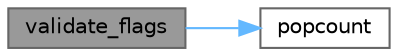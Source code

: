 digraph "validate_flags"
{
 // LATEX_PDF_SIZE
  bgcolor="transparent";
  edge [fontname=Helvetica,fontsize=10,labelfontname=Helvetica,labelfontsize=10];
  node [fontname=Helvetica,fontsize=10,shape=box,height=0.2,width=0.4];
  rankdir="LR";
  Node1 [id="Node000001",label="validate_flags",height=0.2,width=0.4,color="gray40", fillcolor="grey60", style="filled", fontcolor="black",tooltip="Validate flags."];
  Node1 -> Node2 [id="edge1_Node000001_Node000002",color="steelblue1",style="solid",tooltip=" "];
  Node2 [id="Node000002",label="popcount",height=0.2,width=0.4,color="grey40", fillcolor="white", style="filled",URL="$astcenc__vecmathlib__common__4_8h.html#a652a0112f173bddee3a84a27eb679fda",tooltip="Population bit count."];
}
